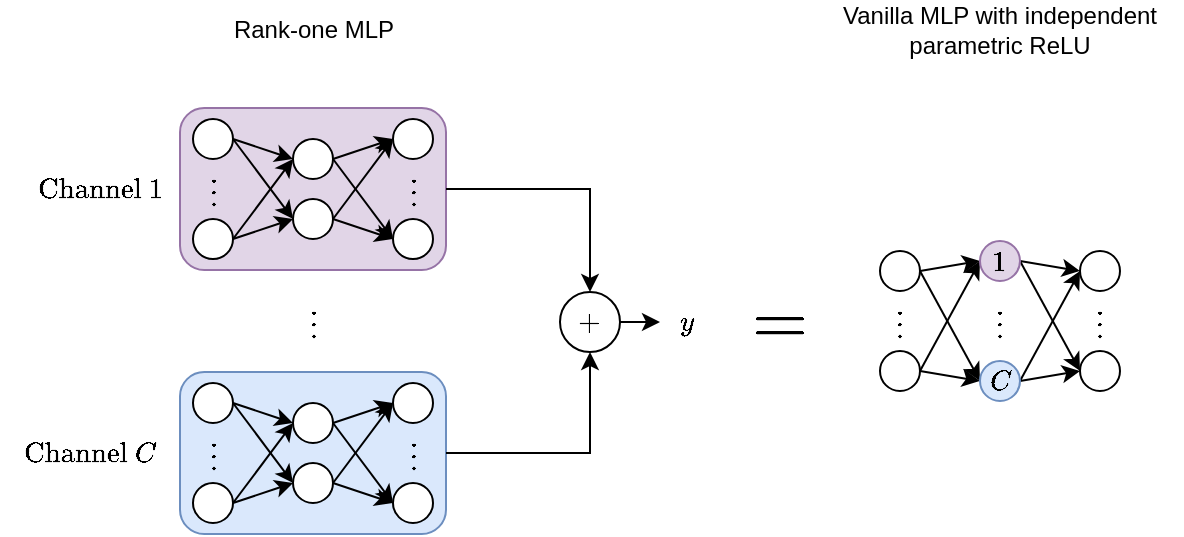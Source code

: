 <mxfile version="24.7.16">
  <diagram name="Page-1" id="UPttCAinjF_KHvq2pFh3">
    <mxGraphModel dx="855" dy="545" grid="1" gridSize="10" guides="1" tooltips="1" connect="1" arrows="1" fold="1" page="1" pageScale="1" pageWidth="850" pageHeight="1100" math="1" shadow="0">
      <root>
        <mxCell id="0" />
        <mxCell id="1" parent="0" />
        <mxCell id="ffctnzdBdw16zr-ZDilp-40" value="" style="group" vertex="1" connectable="0" parent="1">
          <mxGeometry x="150" y="134" width="133" height="81" as="geometry" />
        </mxCell>
        <mxCell id="ffctnzdBdw16zr-ZDilp-39" value="" style="rounded=1;whiteSpace=wrap;html=1;fillColor=#e1d5e7;strokeColor=#9673a6;" vertex="1" parent="ffctnzdBdw16zr-ZDilp-40">
          <mxGeometry width="133" height="81" as="geometry" />
        </mxCell>
        <mxCell id="ffctnzdBdw16zr-ZDilp-12" style="edgeStyle=none;rounded=0;orthogonalLoop=1;jettySize=auto;html=1;exitX=1;exitY=0.5;exitDx=0;exitDy=0;entryX=0;entryY=0.5;entryDx=0;entryDy=0;" edge="1" parent="ffctnzdBdw16zr-ZDilp-40" source="ffctnzdBdw16zr-ZDilp-1" target="ffctnzdBdw16zr-ZDilp-7">
          <mxGeometry relative="1" as="geometry" />
        </mxCell>
        <mxCell id="ffctnzdBdw16zr-ZDilp-13" style="edgeStyle=none;rounded=0;orthogonalLoop=1;jettySize=auto;html=1;exitX=1;exitY=0.5;exitDx=0;exitDy=0;entryX=0;entryY=0.5;entryDx=0;entryDy=0;" edge="1" parent="ffctnzdBdw16zr-ZDilp-40" source="ffctnzdBdw16zr-ZDilp-1" target="ffctnzdBdw16zr-ZDilp-8">
          <mxGeometry relative="1" as="geometry" />
        </mxCell>
        <mxCell id="ffctnzdBdw16zr-ZDilp-1" value="" style="ellipse;whiteSpace=wrap;html=1;aspect=fixed;" vertex="1" parent="ffctnzdBdw16zr-ZDilp-40">
          <mxGeometry x="6.5" y="5.5" width="20" height="20" as="geometry" />
        </mxCell>
        <mxCell id="ffctnzdBdw16zr-ZDilp-5" value="$$\vdots$$" style="text;html=1;align=center;verticalAlign=middle;whiteSpace=wrap;rounded=0;" vertex="1" parent="ffctnzdBdw16zr-ZDilp-40">
          <mxGeometry x="6.5" y="25.5" width="20" height="30" as="geometry" />
        </mxCell>
        <mxCell id="ffctnzdBdw16zr-ZDilp-14" style="edgeStyle=none;rounded=0;orthogonalLoop=1;jettySize=auto;html=1;exitX=1;exitY=0.5;exitDx=0;exitDy=0;entryX=0;entryY=0.5;entryDx=0;entryDy=0;" edge="1" parent="ffctnzdBdw16zr-ZDilp-40" source="ffctnzdBdw16zr-ZDilp-6" target="ffctnzdBdw16zr-ZDilp-7">
          <mxGeometry relative="1" as="geometry" />
        </mxCell>
        <mxCell id="ffctnzdBdw16zr-ZDilp-15" style="edgeStyle=none;rounded=0;orthogonalLoop=1;jettySize=auto;html=1;exitX=1;exitY=0.5;exitDx=0;exitDy=0;entryX=0;entryY=0.5;entryDx=0;entryDy=0;" edge="1" parent="ffctnzdBdw16zr-ZDilp-40" source="ffctnzdBdw16zr-ZDilp-6" target="ffctnzdBdw16zr-ZDilp-8">
          <mxGeometry relative="1" as="geometry" />
        </mxCell>
        <mxCell id="ffctnzdBdw16zr-ZDilp-6" value="" style="ellipse;whiteSpace=wrap;html=1;aspect=fixed;" vertex="1" parent="ffctnzdBdw16zr-ZDilp-40">
          <mxGeometry x="6.5" y="55.5" width="20" height="20" as="geometry" />
        </mxCell>
        <mxCell id="ffctnzdBdw16zr-ZDilp-16" style="edgeStyle=none;rounded=0;orthogonalLoop=1;jettySize=auto;html=1;exitX=1;exitY=0.5;exitDx=0;exitDy=0;entryX=0;entryY=0.5;entryDx=0;entryDy=0;" edge="1" parent="ffctnzdBdw16zr-ZDilp-40" source="ffctnzdBdw16zr-ZDilp-7" target="ffctnzdBdw16zr-ZDilp-9">
          <mxGeometry relative="1" as="geometry" />
        </mxCell>
        <mxCell id="ffctnzdBdw16zr-ZDilp-17" style="edgeStyle=none;rounded=0;orthogonalLoop=1;jettySize=auto;html=1;exitX=1;exitY=0.5;exitDx=0;exitDy=0;entryX=0;entryY=0.5;entryDx=0;entryDy=0;" edge="1" parent="ffctnzdBdw16zr-ZDilp-40" source="ffctnzdBdw16zr-ZDilp-7" target="ffctnzdBdw16zr-ZDilp-11">
          <mxGeometry relative="1" as="geometry" />
        </mxCell>
        <mxCell id="ffctnzdBdw16zr-ZDilp-7" value="" style="ellipse;whiteSpace=wrap;html=1;aspect=fixed;" vertex="1" parent="ffctnzdBdw16zr-ZDilp-40">
          <mxGeometry x="56.5" y="15.5" width="20" height="20" as="geometry" />
        </mxCell>
        <mxCell id="ffctnzdBdw16zr-ZDilp-18" style="edgeStyle=none;rounded=0;orthogonalLoop=1;jettySize=auto;html=1;exitX=1;exitY=0.5;exitDx=0;exitDy=0;entryX=0;entryY=0.5;entryDx=0;entryDy=0;" edge="1" parent="ffctnzdBdw16zr-ZDilp-40" source="ffctnzdBdw16zr-ZDilp-8" target="ffctnzdBdw16zr-ZDilp-11">
          <mxGeometry relative="1" as="geometry" />
        </mxCell>
        <mxCell id="ffctnzdBdw16zr-ZDilp-19" style="edgeStyle=none;rounded=0;orthogonalLoop=1;jettySize=auto;html=1;exitX=1;exitY=0.5;exitDx=0;exitDy=0;entryX=0;entryY=0.5;entryDx=0;entryDy=0;" edge="1" parent="ffctnzdBdw16zr-ZDilp-40" source="ffctnzdBdw16zr-ZDilp-8" target="ffctnzdBdw16zr-ZDilp-9">
          <mxGeometry relative="1" as="geometry" />
        </mxCell>
        <mxCell id="ffctnzdBdw16zr-ZDilp-8" value="" style="ellipse;whiteSpace=wrap;html=1;aspect=fixed;" vertex="1" parent="ffctnzdBdw16zr-ZDilp-40">
          <mxGeometry x="56.5" y="45.5" width="20" height="20" as="geometry" />
        </mxCell>
        <mxCell id="ffctnzdBdw16zr-ZDilp-9" value="" style="ellipse;whiteSpace=wrap;html=1;aspect=fixed;" vertex="1" parent="ffctnzdBdw16zr-ZDilp-40">
          <mxGeometry x="106.5" y="5.5" width="20" height="20" as="geometry" />
        </mxCell>
        <mxCell id="ffctnzdBdw16zr-ZDilp-10" value="$$\vdots$$" style="text;html=1;align=center;verticalAlign=middle;whiteSpace=wrap;rounded=0;" vertex="1" parent="ffctnzdBdw16zr-ZDilp-40">
          <mxGeometry x="106.5" y="25.5" width="20" height="30" as="geometry" />
        </mxCell>
        <mxCell id="ffctnzdBdw16zr-ZDilp-11" value="" style="ellipse;whiteSpace=wrap;html=1;aspect=fixed;" vertex="1" parent="ffctnzdBdw16zr-ZDilp-40">
          <mxGeometry x="106.5" y="55.5" width="20" height="20" as="geometry" />
        </mxCell>
        <mxCell id="ffctnzdBdw16zr-ZDilp-59" value="" style="group" vertex="1" connectable="0" parent="1">
          <mxGeometry x="150" y="266" width="133" height="81" as="geometry" />
        </mxCell>
        <mxCell id="ffctnzdBdw16zr-ZDilp-60" value="" style="rounded=1;whiteSpace=wrap;html=1;fillColor=#dae8fc;strokeColor=#6c8ebf;" vertex="1" parent="ffctnzdBdw16zr-ZDilp-59">
          <mxGeometry width="133" height="81" as="geometry" />
        </mxCell>
        <mxCell id="ffctnzdBdw16zr-ZDilp-61" style="edgeStyle=none;rounded=0;orthogonalLoop=1;jettySize=auto;html=1;exitX=1;exitY=0.5;exitDx=0;exitDy=0;entryX=0;entryY=0.5;entryDx=0;entryDy=0;" edge="1" parent="ffctnzdBdw16zr-ZDilp-59" source="ffctnzdBdw16zr-ZDilp-63" target="ffctnzdBdw16zr-ZDilp-70">
          <mxGeometry relative="1" as="geometry" />
        </mxCell>
        <mxCell id="ffctnzdBdw16zr-ZDilp-62" style="edgeStyle=none;rounded=0;orthogonalLoop=1;jettySize=auto;html=1;exitX=1;exitY=0.5;exitDx=0;exitDy=0;entryX=0;entryY=0.5;entryDx=0;entryDy=0;" edge="1" parent="ffctnzdBdw16zr-ZDilp-59" source="ffctnzdBdw16zr-ZDilp-63" target="ffctnzdBdw16zr-ZDilp-73">
          <mxGeometry relative="1" as="geometry" />
        </mxCell>
        <mxCell id="ffctnzdBdw16zr-ZDilp-63" value="" style="ellipse;whiteSpace=wrap;html=1;aspect=fixed;" vertex="1" parent="ffctnzdBdw16zr-ZDilp-59">
          <mxGeometry x="6.5" y="5.5" width="20" height="20" as="geometry" />
        </mxCell>
        <mxCell id="ffctnzdBdw16zr-ZDilp-64" value="$$\vdots$$" style="text;html=1;align=center;verticalAlign=middle;whiteSpace=wrap;rounded=0;" vertex="1" parent="ffctnzdBdw16zr-ZDilp-59">
          <mxGeometry x="6.5" y="25.5" width="20" height="30" as="geometry" />
        </mxCell>
        <mxCell id="ffctnzdBdw16zr-ZDilp-65" style="edgeStyle=none;rounded=0;orthogonalLoop=1;jettySize=auto;html=1;exitX=1;exitY=0.5;exitDx=0;exitDy=0;entryX=0;entryY=0.5;entryDx=0;entryDy=0;" edge="1" parent="ffctnzdBdw16zr-ZDilp-59" source="ffctnzdBdw16zr-ZDilp-67" target="ffctnzdBdw16zr-ZDilp-70">
          <mxGeometry relative="1" as="geometry" />
        </mxCell>
        <mxCell id="ffctnzdBdw16zr-ZDilp-66" style="edgeStyle=none;rounded=0;orthogonalLoop=1;jettySize=auto;html=1;exitX=1;exitY=0.5;exitDx=0;exitDy=0;entryX=0;entryY=0.5;entryDx=0;entryDy=0;" edge="1" parent="ffctnzdBdw16zr-ZDilp-59" source="ffctnzdBdw16zr-ZDilp-67" target="ffctnzdBdw16zr-ZDilp-73">
          <mxGeometry relative="1" as="geometry" />
        </mxCell>
        <mxCell id="ffctnzdBdw16zr-ZDilp-67" value="" style="ellipse;whiteSpace=wrap;html=1;aspect=fixed;" vertex="1" parent="ffctnzdBdw16zr-ZDilp-59">
          <mxGeometry x="6.5" y="55.5" width="20" height="20" as="geometry" />
        </mxCell>
        <mxCell id="ffctnzdBdw16zr-ZDilp-68" style="edgeStyle=none;rounded=0;orthogonalLoop=1;jettySize=auto;html=1;exitX=1;exitY=0.5;exitDx=0;exitDy=0;entryX=0;entryY=0.5;entryDx=0;entryDy=0;" edge="1" parent="ffctnzdBdw16zr-ZDilp-59" source="ffctnzdBdw16zr-ZDilp-70" target="ffctnzdBdw16zr-ZDilp-74">
          <mxGeometry relative="1" as="geometry" />
        </mxCell>
        <mxCell id="ffctnzdBdw16zr-ZDilp-69" style="edgeStyle=none;rounded=0;orthogonalLoop=1;jettySize=auto;html=1;exitX=1;exitY=0.5;exitDx=0;exitDy=0;entryX=0;entryY=0.5;entryDx=0;entryDy=0;" edge="1" parent="ffctnzdBdw16zr-ZDilp-59" source="ffctnzdBdw16zr-ZDilp-70" target="ffctnzdBdw16zr-ZDilp-76">
          <mxGeometry relative="1" as="geometry" />
        </mxCell>
        <mxCell id="ffctnzdBdw16zr-ZDilp-70" value="" style="ellipse;whiteSpace=wrap;html=1;aspect=fixed;" vertex="1" parent="ffctnzdBdw16zr-ZDilp-59">
          <mxGeometry x="56.5" y="15.5" width="20" height="20" as="geometry" />
        </mxCell>
        <mxCell id="ffctnzdBdw16zr-ZDilp-71" style="edgeStyle=none;rounded=0;orthogonalLoop=1;jettySize=auto;html=1;exitX=1;exitY=0.5;exitDx=0;exitDy=0;entryX=0;entryY=0.5;entryDx=0;entryDy=0;" edge="1" parent="ffctnzdBdw16zr-ZDilp-59" source="ffctnzdBdw16zr-ZDilp-73" target="ffctnzdBdw16zr-ZDilp-76">
          <mxGeometry relative="1" as="geometry" />
        </mxCell>
        <mxCell id="ffctnzdBdw16zr-ZDilp-72" style="edgeStyle=none;rounded=0;orthogonalLoop=1;jettySize=auto;html=1;exitX=1;exitY=0.5;exitDx=0;exitDy=0;entryX=0;entryY=0.5;entryDx=0;entryDy=0;" edge="1" parent="ffctnzdBdw16zr-ZDilp-59" source="ffctnzdBdw16zr-ZDilp-73" target="ffctnzdBdw16zr-ZDilp-74">
          <mxGeometry relative="1" as="geometry" />
        </mxCell>
        <mxCell id="ffctnzdBdw16zr-ZDilp-73" value="" style="ellipse;whiteSpace=wrap;html=1;aspect=fixed;" vertex="1" parent="ffctnzdBdw16zr-ZDilp-59">
          <mxGeometry x="56.5" y="45.5" width="20" height="20" as="geometry" />
        </mxCell>
        <mxCell id="ffctnzdBdw16zr-ZDilp-74" value="" style="ellipse;whiteSpace=wrap;html=1;aspect=fixed;" vertex="1" parent="ffctnzdBdw16zr-ZDilp-59">
          <mxGeometry x="106.5" y="5.5" width="20" height="20" as="geometry" />
        </mxCell>
        <mxCell id="ffctnzdBdw16zr-ZDilp-75" value="$$\vdots$$" style="text;html=1;align=center;verticalAlign=middle;whiteSpace=wrap;rounded=0;" vertex="1" parent="ffctnzdBdw16zr-ZDilp-59">
          <mxGeometry x="106.5" y="25.5" width="20" height="30" as="geometry" />
        </mxCell>
        <mxCell id="ffctnzdBdw16zr-ZDilp-76" value="" style="ellipse;whiteSpace=wrap;html=1;aspect=fixed;" vertex="1" parent="ffctnzdBdw16zr-ZDilp-59">
          <mxGeometry x="106.5" y="55.5" width="20" height="20" as="geometry" />
        </mxCell>
        <mxCell id="ffctnzdBdw16zr-ZDilp-80" style="edgeStyle=orthogonalEdgeStyle;rounded=0;orthogonalLoop=1;jettySize=auto;html=1;exitX=1;exitY=0.5;exitDx=0;exitDy=0;entryX=0.5;entryY=1;entryDx=0;entryDy=0;" edge="1" parent="1" source="ffctnzdBdw16zr-ZDilp-60" target="ffctnzdBdw16zr-ZDilp-116">
          <mxGeometry relative="1" as="geometry">
            <mxPoint x="337" y="296.5" as="targetPoint" />
          </mxGeometry>
        </mxCell>
        <mxCell id="ffctnzdBdw16zr-ZDilp-82" style="edgeStyle=orthogonalEdgeStyle;rounded=0;orthogonalLoop=1;jettySize=auto;html=1;exitX=1;exitY=0.5;exitDx=0;exitDy=0;entryX=0.5;entryY=0;entryDx=0;entryDy=0;" edge="1" parent="1" source="ffctnzdBdw16zr-ZDilp-39" target="ffctnzdBdw16zr-ZDilp-116">
          <mxGeometry relative="1" as="geometry">
            <mxPoint x="330" y="174.5" as="targetPoint" />
          </mxGeometry>
        </mxCell>
        <mxCell id="ffctnzdBdw16zr-ZDilp-85" value="$$y$$" style="text;html=1;align=center;verticalAlign=middle;whiteSpace=wrap;rounded=0;" vertex="1" parent="1">
          <mxGeometry x="390" y="226" width="27" height="30" as="geometry" />
        </mxCell>
        <mxCell id="ffctnzdBdw16zr-ZDilp-114" value="$$=$$" style="text;html=1;align=center;verticalAlign=middle;whiteSpace=wrap;rounded=0;fontSize=30;" vertex="1" parent="1">
          <mxGeometry x="425" y="220" width="50" height="41" as="geometry" />
        </mxCell>
        <mxCell id="ffctnzdBdw16zr-ZDilp-115" value="" style="group" vertex="1" connectable="0" parent="1">
          <mxGeometry x="500" y="200.5" width="120" height="80" as="geometry" />
        </mxCell>
        <mxCell id="ffctnzdBdw16zr-ZDilp-93" style="edgeStyle=none;rounded=0;orthogonalLoop=1;jettySize=auto;html=1;exitX=1;exitY=0.5;exitDx=0;exitDy=0;entryX=0;entryY=0.5;entryDx=0;entryDy=0;" edge="1" parent="ffctnzdBdw16zr-ZDilp-115" source="ffctnzdBdw16zr-ZDilp-94" target="ffctnzdBdw16zr-ZDilp-104">
          <mxGeometry relative="1" as="geometry" />
        </mxCell>
        <mxCell id="ffctnzdBdw16zr-ZDilp-109" style="edgeStyle=none;rounded=0;orthogonalLoop=1;jettySize=auto;html=1;exitX=1;exitY=0.5;exitDx=0;exitDy=0;entryX=0;entryY=0.5;entryDx=0;entryDy=0;" edge="1" parent="ffctnzdBdw16zr-ZDilp-115" source="ffctnzdBdw16zr-ZDilp-94" target="ffctnzdBdw16zr-ZDilp-108">
          <mxGeometry relative="1" as="geometry" />
        </mxCell>
        <mxCell id="ffctnzdBdw16zr-ZDilp-94" value="" style="ellipse;whiteSpace=wrap;html=1;aspect=fixed;" vertex="1" parent="ffctnzdBdw16zr-ZDilp-115">
          <mxGeometry y="5" width="20" height="20" as="geometry" />
        </mxCell>
        <mxCell id="ffctnzdBdw16zr-ZDilp-95" value="$$\vdots$$" style="text;html=1;align=center;verticalAlign=middle;whiteSpace=wrap;rounded=0;" vertex="1" parent="ffctnzdBdw16zr-ZDilp-115">
          <mxGeometry y="25" width="20" height="30" as="geometry" />
        </mxCell>
        <mxCell id="ffctnzdBdw16zr-ZDilp-97" style="edgeStyle=none;rounded=0;orthogonalLoop=1;jettySize=auto;html=1;exitX=1;exitY=0.5;exitDx=0;exitDy=0;entryX=0;entryY=0.5;entryDx=0;entryDy=0;" edge="1" parent="ffctnzdBdw16zr-ZDilp-115" source="ffctnzdBdw16zr-ZDilp-98" target="ffctnzdBdw16zr-ZDilp-104">
          <mxGeometry relative="1" as="geometry" />
        </mxCell>
        <mxCell id="ffctnzdBdw16zr-ZDilp-110" style="edgeStyle=none;rounded=0;orthogonalLoop=1;jettySize=auto;html=1;exitX=1;exitY=0.5;exitDx=0;exitDy=0;entryX=0;entryY=0.5;entryDx=0;entryDy=0;" edge="1" parent="ffctnzdBdw16zr-ZDilp-115" source="ffctnzdBdw16zr-ZDilp-98" target="ffctnzdBdw16zr-ZDilp-108">
          <mxGeometry relative="1" as="geometry">
            <mxPoint x="43.5" y="19.5" as="targetPoint" />
          </mxGeometry>
        </mxCell>
        <mxCell id="ffctnzdBdw16zr-ZDilp-98" value="" style="ellipse;whiteSpace=wrap;html=1;aspect=fixed;" vertex="1" parent="ffctnzdBdw16zr-ZDilp-115">
          <mxGeometry y="55" width="20" height="20" as="geometry" />
        </mxCell>
        <mxCell id="ffctnzdBdw16zr-ZDilp-102" style="edgeStyle=none;rounded=0;orthogonalLoop=1;jettySize=auto;html=1;exitX=1;exitY=0.5;exitDx=0;exitDy=0;entryX=0;entryY=0.5;entryDx=0;entryDy=0;" edge="1" parent="ffctnzdBdw16zr-ZDilp-115" source="ffctnzdBdw16zr-ZDilp-104" target="ffctnzdBdw16zr-ZDilp-107">
          <mxGeometry relative="1" as="geometry" />
        </mxCell>
        <mxCell id="ffctnzdBdw16zr-ZDilp-103" style="edgeStyle=none;rounded=0;orthogonalLoop=1;jettySize=auto;html=1;exitX=1;exitY=0.5;exitDx=0;exitDy=0;entryX=0;entryY=0.5;entryDx=0;entryDy=0;" edge="1" parent="ffctnzdBdw16zr-ZDilp-115" source="ffctnzdBdw16zr-ZDilp-104" target="ffctnzdBdw16zr-ZDilp-105">
          <mxGeometry relative="1" as="geometry" />
        </mxCell>
        <mxCell id="ffctnzdBdw16zr-ZDilp-104" value="$$C$$" style="ellipse;whiteSpace=wrap;html=1;aspect=fixed;fillColor=#dae8fc;strokeColor=#6c8ebf;" vertex="1" parent="ffctnzdBdw16zr-ZDilp-115">
          <mxGeometry x="50" y="60" width="20" height="20" as="geometry" />
        </mxCell>
        <mxCell id="ffctnzdBdw16zr-ZDilp-105" value="" style="ellipse;whiteSpace=wrap;html=1;aspect=fixed;" vertex="1" parent="ffctnzdBdw16zr-ZDilp-115">
          <mxGeometry x="100" y="5" width="20" height="20" as="geometry" />
        </mxCell>
        <mxCell id="ffctnzdBdw16zr-ZDilp-106" value="$$\vdots$$" style="text;html=1;align=center;verticalAlign=middle;whiteSpace=wrap;rounded=0;" vertex="1" parent="ffctnzdBdw16zr-ZDilp-115">
          <mxGeometry x="100" y="25" width="20" height="30" as="geometry" />
        </mxCell>
        <mxCell id="ffctnzdBdw16zr-ZDilp-107" value="" style="ellipse;whiteSpace=wrap;html=1;aspect=fixed;" vertex="1" parent="ffctnzdBdw16zr-ZDilp-115">
          <mxGeometry x="100" y="55" width="20" height="20" as="geometry" />
        </mxCell>
        <mxCell id="ffctnzdBdw16zr-ZDilp-111" style="edgeStyle=none;rounded=0;orthogonalLoop=1;jettySize=auto;html=1;exitX=1;exitY=0.5;exitDx=0;exitDy=0;entryX=0;entryY=0.5;entryDx=0;entryDy=0;" edge="1" parent="ffctnzdBdw16zr-ZDilp-115" source="ffctnzdBdw16zr-ZDilp-108" target="ffctnzdBdw16zr-ZDilp-105">
          <mxGeometry relative="1" as="geometry" />
        </mxCell>
        <mxCell id="ffctnzdBdw16zr-ZDilp-112" style="edgeStyle=none;rounded=0;orthogonalLoop=1;jettySize=auto;html=1;exitX=1;exitY=0.5;exitDx=0;exitDy=0;entryX=0;entryY=0.5;entryDx=0;entryDy=0;" edge="1" parent="ffctnzdBdw16zr-ZDilp-115" source="ffctnzdBdw16zr-ZDilp-108" target="ffctnzdBdw16zr-ZDilp-107">
          <mxGeometry relative="1" as="geometry" />
        </mxCell>
        <mxCell id="ffctnzdBdw16zr-ZDilp-108" value="$$1$$" style="ellipse;whiteSpace=wrap;html=1;aspect=fixed;fillColor=#e1d5e7;strokeColor=#9673a6;" vertex="1" parent="ffctnzdBdw16zr-ZDilp-115">
          <mxGeometry x="50" width="20" height="20" as="geometry" />
        </mxCell>
        <mxCell id="ffctnzdBdw16zr-ZDilp-113" value="$$\vdots$$" style="text;html=1;align=center;verticalAlign=middle;whiteSpace=wrap;rounded=0;" vertex="1" parent="ffctnzdBdw16zr-ZDilp-115">
          <mxGeometry x="50" y="25" width="20" height="30" as="geometry" />
        </mxCell>
        <mxCell id="ffctnzdBdw16zr-ZDilp-117" style="edgeStyle=none;rounded=0;orthogonalLoop=1;jettySize=auto;html=1;exitX=1;exitY=0.5;exitDx=0;exitDy=0;entryX=0;entryY=0.5;entryDx=0;entryDy=0;" edge="1" parent="1" source="ffctnzdBdw16zr-ZDilp-116" target="ffctnzdBdw16zr-ZDilp-85">
          <mxGeometry relative="1" as="geometry" />
        </mxCell>
        <mxCell id="ffctnzdBdw16zr-ZDilp-116" value="$$+$$" style="ellipse;whiteSpace=wrap;html=1;aspect=fixed;" vertex="1" parent="1">
          <mxGeometry x="340" y="226" width="30" height="30" as="geometry" />
        </mxCell>
        <mxCell id="ffctnzdBdw16zr-ZDilp-118" value="$$\vdots$$" style="text;html=1;align=center;verticalAlign=middle;whiteSpace=wrap;rounded=0;" vertex="1" parent="1">
          <mxGeometry x="203" y="226" width="27" height="30" as="geometry" />
        </mxCell>
        <mxCell id="ffctnzdBdw16zr-ZDilp-119" value="$$\text{Channel }1$$" style="text;html=1;align=center;verticalAlign=middle;whiteSpace=wrap;rounded=0;" vertex="1" parent="1">
          <mxGeometry x="80" y="159.5" width="60" height="30" as="geometry" />
        </mxCell>
        <mxCell id="ffctnzdBdw16zr-ZDilp-120" value="$$\text{Channel }C$$" style="text;html=1;align=center;verticalAlign=middle;whiteSpace=wrap;rounded=0;" vertex="1" parent="1">
          <mxGeometry x="60" y="291.5" width="90" height="30" as="geometry" />
        </mxCell>
        <mxCell id="ffctnzdBdw16zr-ZDilp-121" value="Rank-one MLP" style="text;html=1;align=center;verticalAlign=middle;whiteSpace=wrap;rounded=0;" vertex="1" parent="1">
          <mxGeometry x="167.75" y="80" width="97.5" height="30" as="geometry" />
        </mxCell>
        <mxCell id="ffctnzdBdw16zr-ZDilp-122" value="Vanilla MLP with independent parametric ReLU" style="text;html=1;align=center;verticalAlign=middle;whiteSpace=wrap;rounded=0;" vertex="1" parent="1">
          <mxGeometry x="469.13" y="80" width="181.75" height="30" as="geometry" />
        </mxCell>
      </root>
    </mxGraphModel>
  </diagram>
</mxfile>
